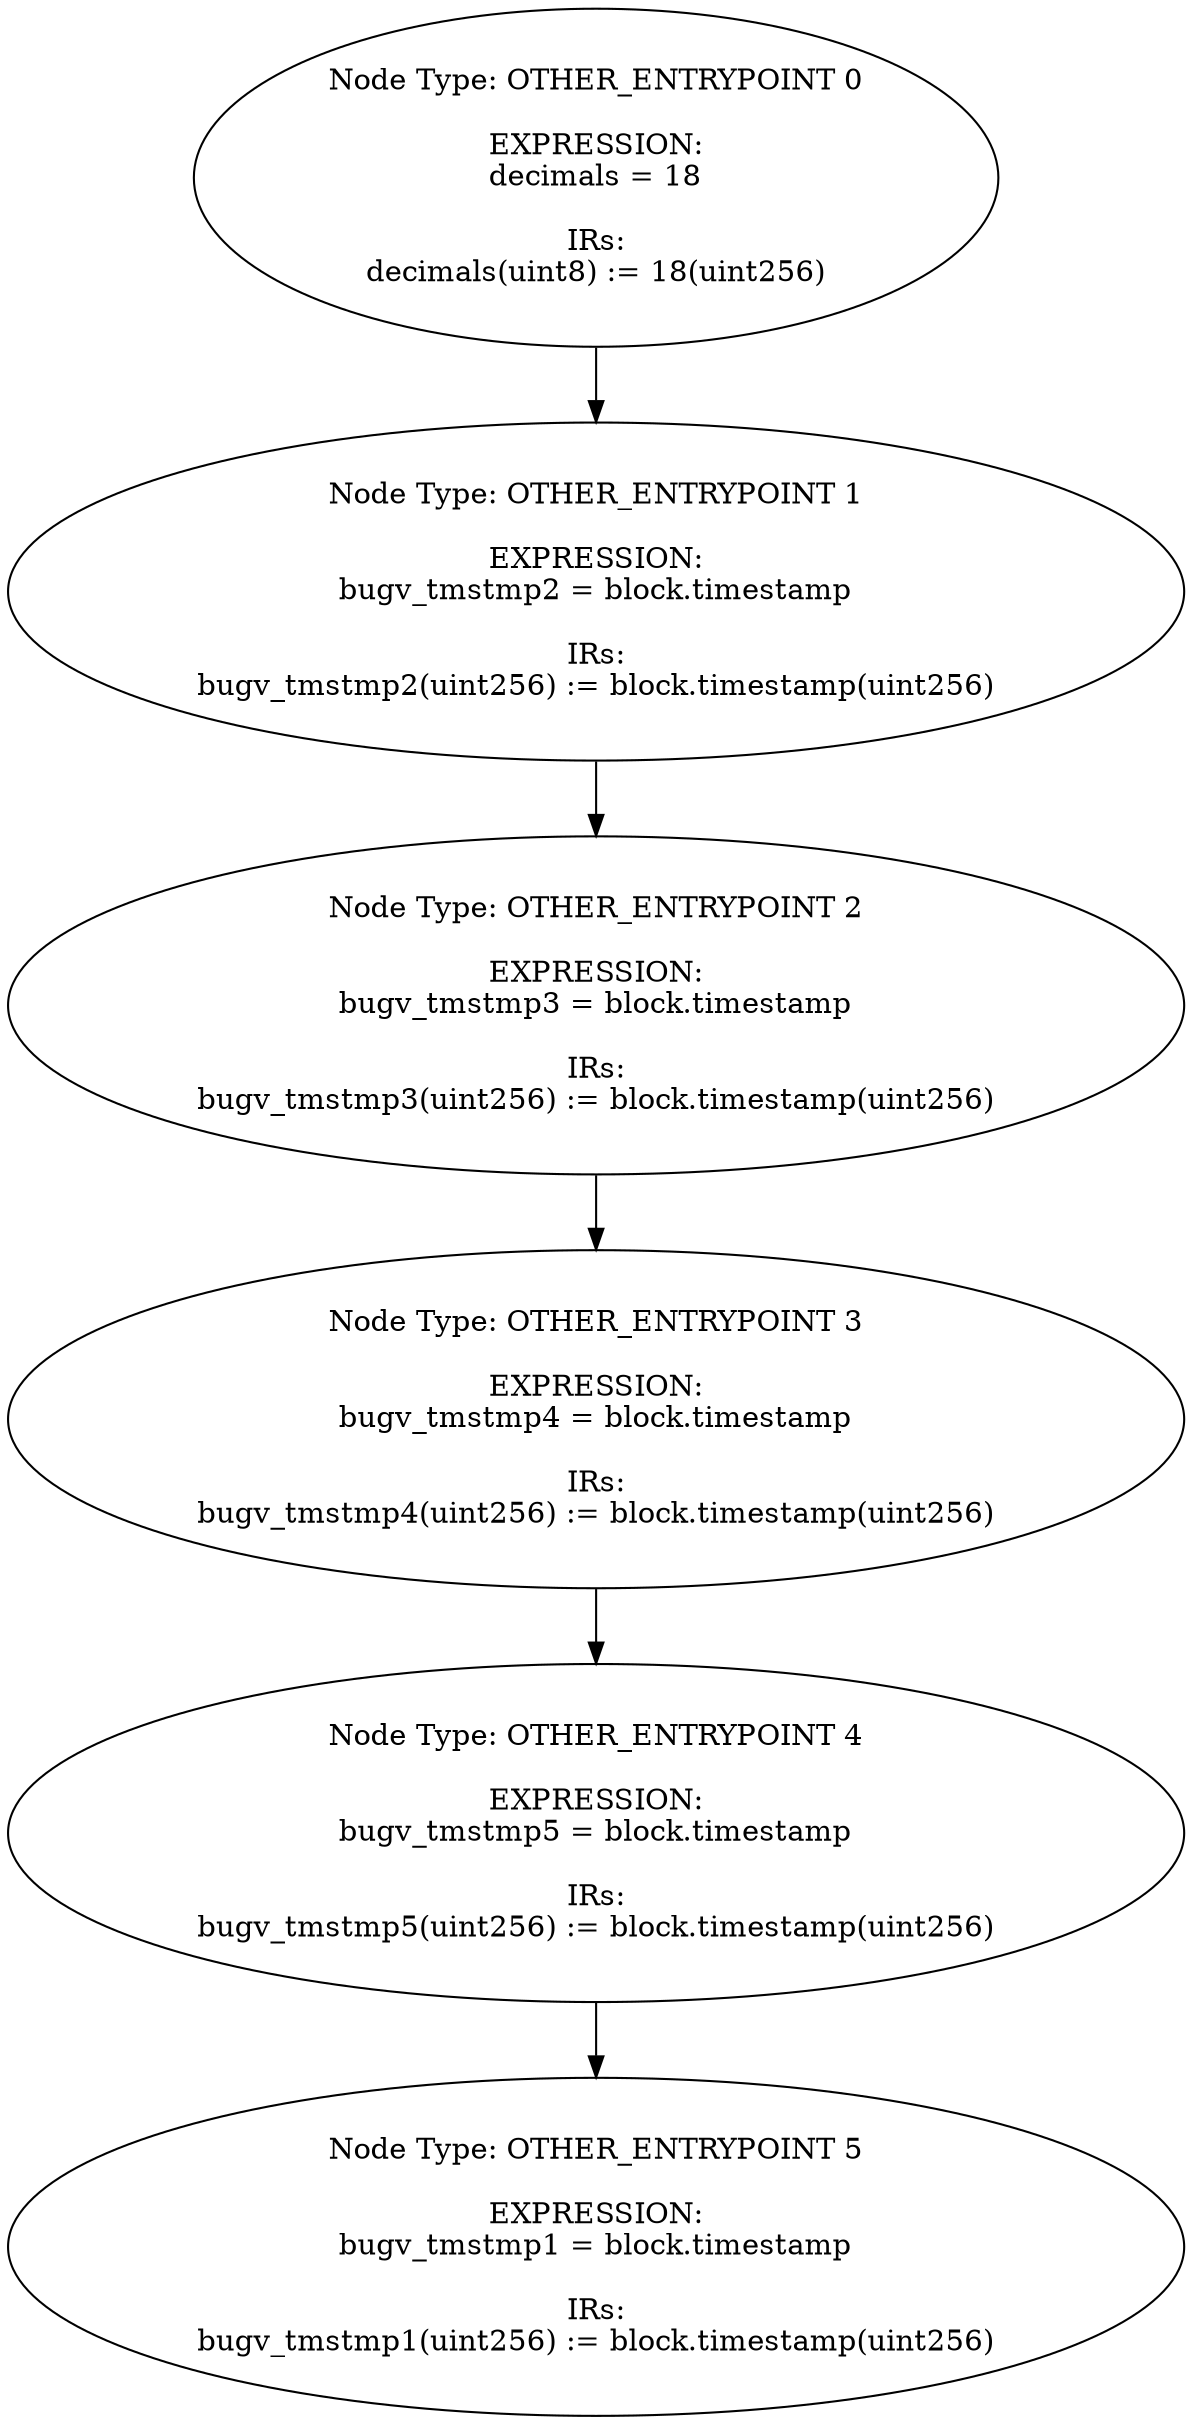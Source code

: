 digraph{
0[label="Node Type: OTHER_ENTRYPOINT 0

EXPRESSION:
decimals = 18

IRs:
decimals(uint8) := 18(uint256)"];
0->1;
1[label="Node Type: OTHER_ENTRYPOINT 1

EXPRESSION:
bugv_tmstmp2 = block.timestamp

IRs:
bugv_tmstmp2(uint256) := block.timestamp(uint256)"];
1->2;
2[label="Node Type: OTHER_ENTRYPOINT 2

EXPRESSION:
bugv_tmstmp3 = block.timestamp

IRs:
bugv_tmstmp3(uint256) := block.timestamp(uint256)"];
2->3;
3[label="Node Type: OTHER_ENTRYPOINT 3

EXPRESSION:
bugv_tmstmp4 = block.timestamp

IRs:
bugv_tmstmp4(uint256) := block.timestamp(uint256)"];
3->4;
4[label="Node Type: OTHER_ENTRYPOINT 4

EXPRESSION:
bugv_tmstmp5 = block.timestamp

IRs:
bugv_tmstmp5(uint256) := block.timestamp(uint256)"];
4->5;
5[label="Node Type: OTHER_ENTRYPOINT 5

EXPRESSION:
bugv_tmstmp1 = block.timestamp

IRs:
bugv_tmstmp1(uint256) := block.timestamp(uint256)"];
}
